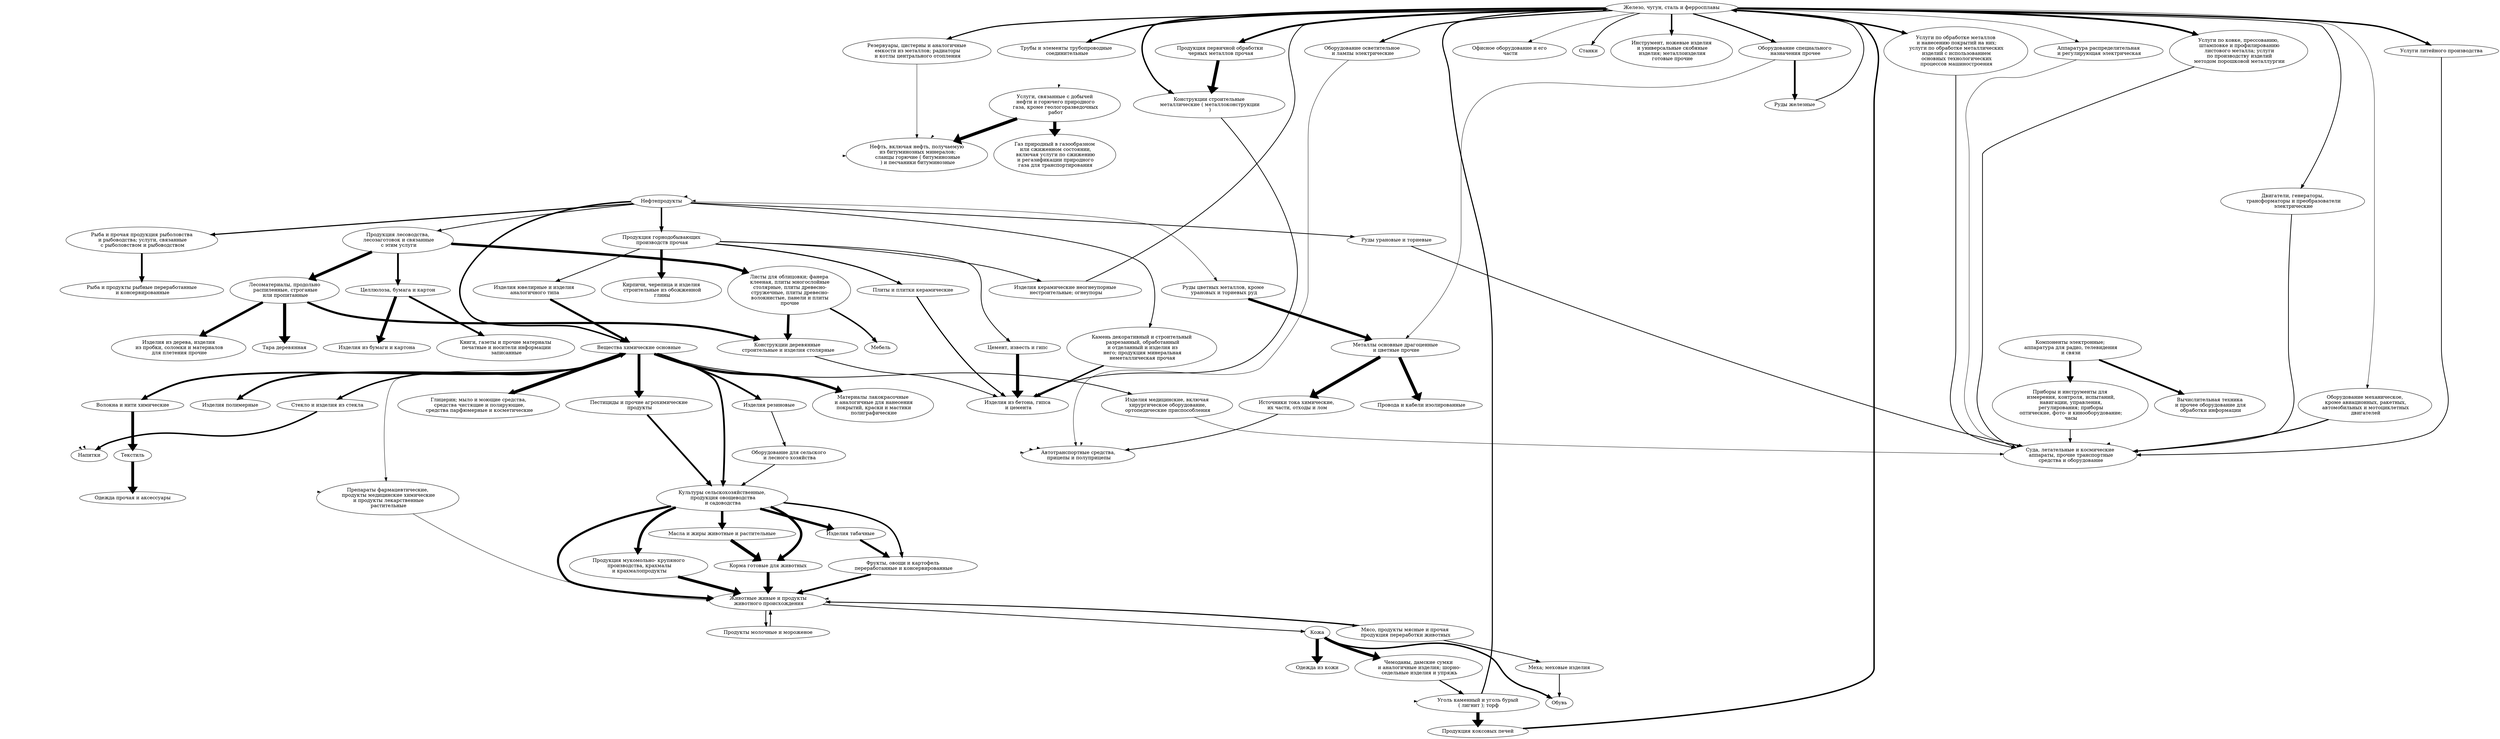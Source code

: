 digraph a {
    "Вычислительная техника
 и прочее оборудование для
 обработки информации" -> "Суда, летательные и космические
 аппараты, прочие транспортные
 средства и оборудование" [weight="5", penwidth="0"];
	"Волокна и нити химические" -> "Текстиль" [weight="83", penwidth="8"];
	"Корма готовые для животных" -> "Животные живые и продукты
 животного происхождения" [weight="87", penwidth="8"];
	"Приборы и инструменты для
 измерения, контроля, испытаний,
 навигации, управления,
 регулирования; приборы
 оптические, фото- и кинооборудование;
 часы" -> "Суда, летательные и космические
 аппараты, прочие транспортные
 средства и оборудование" [weight="29", penwidth="2"];
	"Продукция мукомольно- крупяного
 производства, крахмалы
 и крахмалопродукты" -> "Животные живые и продукты
 животного происхождения" [weight="85", penwidth="8"];
	"Оборудование осветительное
 и лампы электрические" -> "Автотранспортные средства,
 прицепы и полуприцепы" [weight="19", penwidth="1"];
	"Плиты и плитки керамические" -> "Изделия из бетона, гипса
 и цемента" [weight="38", penwidth="3"];
	"Руды железные" -> "Железо, чугун, сталь и ферросплавы" [weight="20", penwidth="2"];
	"Кожа" -> "Одежда из кожи" [weight="99", penwidth="9"];
	"Кожа" -> "Обувь" [weight="43", penwidth="4"];
	"Кожа" -> "Чемоданы, дамские сумки
 и аналогичные изделия; шорно-
 седельные изделия и упряжь" [weight="81", penwidth="8"];
	"Конструкции деревянные
 строительные и изделия столярные" -> "Изделия из бетона, гипса
 и цемента" [weight="20", penwidth="2"];
	"Резервуары, цистерны и аналогичные
 емкости из металлов; радиаторы
 и котлы центрального отопления" -> "Нефть, включая нефть, получаемую
 из битуминозных минералов;
 сланцы горючие ( битуминозные
 ) и песчаники битуминозные" [weight="17", penwidth="1"];
	"Двигатели, генераторы,
 трансформаторы и преобразователи
 электрические" -> "Суда, летательные и космические
 аппараты, прочие транспортные
 средства и оборудование" [weight="23", penwidth="2"];
	"Металлы основные драгоценные
 и цветные прочие" -> "Источники тока химические,
 их части, отходы и лом" [weight="91", penwidth="9"];
	"Металлы основные драгоценные
 и цветные прочие" -> "Провода и кабели изолированные" [weight="94", penwidth="9"];
	"Оборудование специального
 назначения прочее" -> "Руды железные" [weight="51", penwidth="5"];
	"Оборудование специального
 назначения прочее" -> "Металлы основные драгоценные
 и цветные прочие" [weight="17", penwidth="1"];
	"Продукты молочные и мороженое" -> "Животные живые и продукты
 животного происхождения" [weight="23", penwidth="2"];
	"Вещества химические основные" -> "Волокна и нити химические" [weight="53", penwidth="5"];
	"Вещества химические основные" -> "Изделия полимерные" [weight="57", penwidth="5"];
	"Вещества химические основные" -> "Глицерин; мыло и моющие средства,
 средства чистящие и полирующие,
 средства парфюмерные и косметические" [weight="57", penwidth="5"];
	"Вещества химические основные" -> "Пестициды и прочие агрохимические
 продукты" [weight="84", penwidth="8"];
	"Вещества химические основные" -> "Культуры сельскохозяйственные,
 продукция овощеводства
 и садоводства" [weight="55", penwidth="5"];
	"Вещества химические основные" -> "Препараты фармацевтические,
 продукты медицинские химические
 и продукты лекарственные
 растительные" [weight="15", penwidth="1"];
	"Вещества химические основные" -> "Стекло и изделия из стекла" [weight="47", penwidth="4"];
	"Вещества химические основные" -> "Материалы лакокрасочные
 и аналогичные для нанесения
 покрытий, краски и мастики
 полиграфические" [weight="72", penwidth="7"];
	"Вещества химические основные" -> "Изделия медицинские, включая
 хирургическое оборудование,
 ортопедические приспособления" [weight="22", penwidth="2"];
	"Вещества химические основные" -> "Изделия резиновые" [weight="57", penwidth="5"];
	"Трубы и элементы трубопроводные
 соединительные" -> "Услуги, связанные с добычей
 нефти и горючего природного
 газа, кроме геологоразведочных
 работ" [weight="5", penwidth="0"];
	"Трубы и элементы трубопроводные
 соединительные" -> "Нефть, включая нефть, получаемую
 из битуминозных минералов;
 сланцы горючие ( битуминозные
 ) и песчаники битуминозные" [weight="0", penwidth="0"];
	"Железо, чугун, сталь и ферросплавы" -> "Оборудование осветительное
 и лампы электрические" [weight="36", penwidth="3"];
	"Железо, чугун, сталь и ферросплавы" -> "Офисное оборудование и его
 части" [weight="13", penwidth="1"];
	"Железо, чугун, сталь и ферросплавы" -> "Автотранспортные средства,
 прицепы и полуприцепы" [weight="2", penwidth="0"];
	"Железо, чугун, сталь и ферросплавы" -> "Резервуары, цистерны и аналогичные
 емкости из металлов; радиаторы
 и котлы центрального отопления" [weight="39", penwidth="3"];
	"Железо, чугун, сталь и ферросплавы" -> "Двигатели, генераторы,
 трансформаторы и преобразователи
 электрические" [weight="23", penwidth="2"];
	"Железо, чугун, сталь и ферросплавы" -> "Станки" [weight="29", penwidth="2"];
	"Железо, чугун, сталь и ферросплавы" -> "Оборудование специального
 назначения прочее" [weight="34", penwidth="3"];
	"Железо, чугун, сталь и ферросплавы" -> "Трубы и элементы трубопроводные
 соединительные" [weight="47", penwidth="4"];
	"Железо, чугун, сталь и ферросплавы" -> "Инструмент, ножевые изделия
 и универсальные скобяные
 изделия; металлоизделия
 готовые прочие" [weight="41", penwidth="4"];
	"Железо, чугун, сталь и ферросплавы" -> "Оборудование механическое,
 кроме авиационных, ракетных,
 автомобильных и мотоциклетных
 двигателей" [weight="16", penwidth="1"];
	"Железо, чугун, сталь и ферросплавы" -> "Услуги литейного производства" [weight="46", penwidth="4"];
	"Железо, чугун, сталь и ферросплавы" -> "Услуги по обработке металлов
 и нанесению покрытий на них;
 услуги по обработке металлических
 изделий с использованием
 основных технологических
 процессов машиностроения" [weight="45", penwidth="4"];
	"Железо, чугун, сталь и ферросплавы" -> "Суда, летательные и космические
 аппараты, прочие транспортные
 средства и оборудование" [weight="7", penwidth="0"];
	"Железо, чугун, сталь и ферросплавы" -> "Аппаратура распределительная
 и регулирующая электрическая" [weight="18", penwidth="1"];
	"Железо, чугун, сталь и ферросплавы" -> "Продукция первичной обработки
 черных металлов прочая" [weight="53", penwidth="5"];
	"Железо, чугун, сталь и ферросплавы" -> "Конструкции строительные
 металлические ( металлоконструкции
 )" [weight="44", penwidth="4"];
	"Железо, чугун, сталь и ферросплавы" -> "Услуги по ковке, прессованию,
 штамповке и профилированию
 листового металла; услуги
 по производству изделий
 методом порошковой металлургии" [weight="51", penwidth="5"];
	"Меха; меховые изделия" -> "Обувь" [weight="28", penwidth="2"];
	"Оборудование механическое,
 кроме авиационных, ракетных,
 автомобильных и мотоциклетных
 двигателей" -> "Суда, летательные и космические
 аппараты, прочие транспортные
 средства и оборудование" [weight="32", penwidth="3"];
	"Руды цветных металлов, кроме
 урановых и ториевых руд" -> "Металлы основные драгоценные
 и цветные прочие" [weight="75", penwidth="7"];
	"Оборудование для сельского
 и лесного хозяйства" -> "Культуры сельскохозяйственные,
 продукция овощеводства
 и садоводства" [weight="27", penwidth="2"];
	"Изделия керамические неогнеупорные
 нестроительные; огнеупоры" -> "Железо, чугун, сталь и ферросплавы" [weight="27", penwidth="2"];
	"Тара деревянная" -> "Напитки" [weight="-2", penwidth="0"];
	"Услуги литейного производства" -> "Суда, летательные и космические
 аппараты, прочие транспортные
 средства и оборудование" [weight="27", penwidth="2"];
	"Камень декоративный и строительный
 разрезанный, обработанный
 и отделанный и изделия из
 него; продукция минеральная
 неметаллическая прочая" -> "Изделия из бетона, гипса
 и цемента" [weight="41", penwidth="4"];
	"Услуги, связанные с добычей
 нефти и горючего природного
 газа, кроме геологоразведочных
 работ" -> "Газ природный в газообразном
 или сжиженном состоянии,
 включая услуги по сжижению
 и регазификации природного
 газа для транспортирования" [weight="90", penwidth="9"];
	"Услуги, связанные с добычей
 нефти и горючего природного
 газа, кроме геологоразведочных
 работ" -> "Нефть, включая нефть, получаемую
 из битуминозных минералов;
 сланцы горючие ( битуминозные
 ) и песчаники битуминозные" [weight="93", penwidth="9"];
	"Глицерин; мыло и моющие средства,
 средства чистящие и полирующие,
 средства парфюмерные и косметические" -> "Вещества химические основные" [weight="57", penwidth="5"];
	"Пестициды и прочие агрохимические
 продукты" -> "Культуры сельскохозяйственные,
 продукция овощеводства
 и садоводства" [weight="58", penwidth="5"];
	"Источники тока химические,
 их части, отходы и лом" -> "Автотранспортные средства,
 прицепы и полуприцепы" [weight="29", penwidth="2"];
	"Цемент, известь и гипс" -> "Изделия из бетона, гипса
 и цемента" [weight="92", penwidth="9"];
	"Листы для облицовки; фанера
 клееная, плиты многослойные
 столярные, плиты древесно-
 стружечные, плиты древесно-
 волокнистые, панели и плиты
 прочие" -> "Конструкции деревянные
 строительные и изделия столярные" [weight="71", penwidth="7"];
	"Листы для облицовки; фанера
 клееная, плиты многослойные
 столярные, плиты древесно-
 стружечные, плиты древесно-
 волокнистые, панели и плиты
 прочие" -> "Мебель" [weight="41", penwidth="4"];
	"Провода и кабели изолированные" -> "Суда, летательные и космические
 аппараты, прочие транспортные
 средства и оборудование" [weight="8", penwidth="0"];
	"Одежда из кожи" -> "Нефть, включая нефть, получаемую
 из битуминозных минералов;
 сланцы горючие ( битуминозные
 ) и песчаники битуминозные" [weight="-1", penwidth="0"];
	"Газ природный в газообразном
 или сжиженном состоянии,
 включая услуги по сжижению
 и регазификации природного
 газа для транспортирования" -> "Нефтепродукты" [weight="5", penwidth="0"];
	"Животные живые и продукты
 животного происхождения" -> "Кожа" [weight="20", penwidth="2"];
	"Животные живые и продукты
 животного происхождения" -> "Продукты молочные и мороженое" [weight="23", penwidth="2"];
	"Животные живые и продукты
 животного происхождения" -> "Мясо, продукты мясные и прочая
 продукция переработки животных" [weight="23", penwidth="2"];
	"Нефть, включая нефть, получаемую
 из битуминозных минералов;
 сланцы горючие ( битуминозные
 ) и песчаники битуминозные" -> "Нефтепродукты" [weight="0", penwidth="0"];
	"Культуры сельскохозяйственные,
 продукция овощеводства
 и садоводства" -> "Корма готовые для животных" [weight="75", penwidth="7"];
	"Культуры сельскохозяйственные,
 продукция овощеводства
 и садоводства" -> "Продукция мукомольно- крупяного
 производства, крахмалы
 и крахмалопродукты" [weight="77", penwidth="7"];
	"Культуры сельскохозяйственные,
 продукция овощеводства
 и садоводства" -> "Животные живые и продукты
 животного происхождения" [weight="68", penwidth="6"];
	"Культуры сельскохозяйственные,
 продукция овощеводства
 и садоводства" -> "Масла и жиры животные и растительные" [weight="72", penwidth="7"];
	"Культуры сельскохозяйственные,
 продукция овощеводства
 и садоводства" -> "Фрукты, овощи и картофель
 переработанные и консервированные" [weight="48", penwidth="4"];
	"Культуры сельскохозяйственные,
 продукция овощеводства
 и садоводства" -> "Изделия табачные" [weight="71", penwidth="7"];
	"Услуги по обработке металлов
 и нанесению покрытий на них;
 услуги по обработке металлических
 изделий с использованием
 основных технологических
 процессов машиностроения" -> "Суда, летательные и космические
 аппараты, прочие транспортные
 средства и оборудование" [weight="26", penwidth="2"];
	"Изделия из бумаги и картона" -> "Напитки" [weight="3", penwidth="0"];
	"Рыба и прочая продукция рыболовства
 и рыбоводства; услуги, связанные
 с рыболовством и рыбоводством" -> "Рыба и продукты рыбные переработанные
 и консервированные" [weight="59", penwidth="5"];
	"Текстиль" -> "Одежда прочая и аксессуары" [weight="88", penwidth="8"];
	"Изделия ювелирные и изделия
 аналогичного типа" -> "Вещества химические основные" [weight="69", penwidth="6"];
	"Изделия из дерева, изделия
 из пробки, соломки и материалов
 для плетения прочие" -> "Животные живые и продукты
 животного происхождения" [weight="-1", penwidth="0"];
	"Масла и жиры животные и растительные" -> "Корма готовые для животных" [weight="97", penwidth="9"];
	"Уголь каменный и уголь бурый
 ( лигнит ); торф" -> "Железо, чугун, сталь и ферросплавы" [weight="38", penwidth="3"];
	"Уголь каменный и уголь бурый
 ( лигнит ); торф" -> "Продукция коксовых печей" [weight="92", penwidth="9"];
	"Фрукты, овощи и картофель
 переработанные и консервированные" -> "Животные живые и продукты
 животного происхождения" [weight="55", penwidth="5"];
	"Рыба и продукты рыбные переработанные
 и консервированные" -> "Животные живые и продукты
 животного происхождения" [weight="1", penwidth="0"];
	"Продукция лесоводства,
 лесозаготовок и связанные
 с этим услуги" -> "Листы для облицовки; фанера
 клееная, плиты многослойные
 столярные, плиты древесно-
 стружечные, плиты древесно-
 волокнистые, панели и плиты
 прочие" [weight="76", penwidth="7"];
	"Продукция лесоводства,
 лесозаготовок и связанные
 с этим услуги" -> "Лесоматериалы, продольно
 распиленные, строганые
 или пропитанные" [weight="85", penwidth="8"];
	"Продукция лесоводства,
 лесозаготовок и связанные
 с этим услуги" -> "Целлюлоза, бумага и картон" [weight="52", penwidth="5"];
	"Чемоданы, дамские сумки
 и аналогичные изделия; шорно-
 седельные изделия и упряжь" -> "Уголь каменный и уголь бурый
 ( лигнит ); торф" [weight="31", penwidth="3"];
	"Компоненты электронные;
 аппаратура для радио, телевидения
 и связи" -> "Вычислительная техника
 и прочее оборудование для
 обработки информации" [weight="52", penwidth="5"];
	"Компоненты электронные;
 аппаратура для радио, телевидения
 и связи" -> "Приборы и инструменты для
 измерения, контроля, испытаний,
 навигации, управления,
 регулирования; приборы
 оптические, фото- и кинооборудование;
 часы" [weight="64", penwidth="6"];
	"Аппаратура распределительная
 и регулирующая электрическая" -> "Суда, летательные и космические
 аппараты, прочие транспортные
 средства и оборудование" [weight="15", penwidth="1"];
	"Препараты фармацевтические,
 продукты медицинские химические
 и продукты лекарственные
 растительные" -> "Животные живые и продукты
 животного происхождения" [weight="13", penwidth="1"];
	"Стекло и изделия из стекла" -> "Напитки" [weight="44", penwidth="4"];
	"Напитки" -> "Препараты фармацевтические,
 продукты медицинские химические
 и продукты лекарственные
 растительные" [weight="7", penwidth="0"];
	"Мебель" -> "Автотранспортные средства,
 прицепы и полуприцепы" [weight="8", penwidth="0"];
	"Продукция первичной обработки
 черных металлов прочая" -> "Конструкции строительные
 металлические ( металлоконструкции
 )" [weight="97", penwidth="9"];
	"Материалы лакокрасочные
 и аналогичные для нанесения
 покрытий, краски и мастики
 полиграфические" -> "Автотранспортные средства,
 прицепы и полуприцепы" [weight="7", penwidth="0"];
	"Конструкции строительные
 металлические ( металлоконструкции
 )" -> "Изделия из бетона, гипса
 и цемента" [weight="27", penwidth="2"];
	"Нефтепродукты" -> "Вещества химические основные" [weight="45", penwidth="4"];
	"Нефтепродукты" -> "Руды цветных металлов, кроме
 урановых и ториевых руд" [weight="18", penwidth="1"];
	"Нефтепродукты" -> "Камень декоративный и строительный
 разрезанный, обработанный
 и отделанный и изделия из
 него; продукция минеральная
 неметаллическая прочая" [weight="21", penwidth="2"];
	"Нефтепродукты" -> "Рыба и прочая продукция рыболовства
 и рыбоводства; услуги, связанные
 с рыболовством и рыбоводством" [weight="30", penwidth="3"];
	"Нефтепродукты" -> "Уголь каменный и уголь бурый
 ( лигнит ); торф" [weight="7", penwidth="0"];
	"Нефтепродукты" -> "Продукция лесоводства,
 лесозаготовок и связанные
 с этим услуги" [weight="20", penwidth="2"];
	"Нефтепродукты" -> "Руды урановые и ториевые" [weight="21", penwidth="2"];
	"Нефтепродукты" -> "Продукция горнодобывающих
 производств прочая" [weight="40", penwidth="4"];
	"Руды урановые и ториевые" -> "Суда, летательные и космические
 аппараты, прочие транспортные
 средства и оборудование" [weight="21", penwidth="2"];
	"Продукция горнодобывающих
 производств прочая" -> "Плиты и плитки керамические" [weight="38", penwidth="3"];
	"Продукция горнодобывающих
 производств прочая" -> "Изделия керамические неогнеупорные
 нестроительные; огнеупоры" [weight="23", penwidth="2"];
	"Продукция горнодобывающих
 производств прочая" -> "Цемент, известь и гипс" [weight="21", penwidth="2"];
	"Продукция горнодобывающих
 производств прочая" -> "Изделия ювелирные и изделия
 аналогичного типа" [weight="23", penwidth="2"];
	"Продукция горнодобывающих
 производств прочая" -> "Кирпичи, черепица и изделия
 строительные из обожженной
 глины" [weight="73", penwidth="7"];
	"Мясо, продукты мясные и прочая
 продукция переработки животных" -> "Меха; меховые изделия" [weight="21", penwidth="2"];
	"Мясо, продукты мясные и прочая
 продукция переработки животных" -> "Животные живые и продукты
 животного происхождения" [weight="23", penwidth="2"];
	"Продукция коксовых печей" -> "Железо, чугун, сталь и ферросплавы" [weight="41", penwidth="4"];
	"Изделия табачные" -> "Фрукты, овощи и картофель
 переработанные и консервированные" [weight="64", penwidth="6"];
	"Услуги по ковке, прессованию,
 штамповке и профилированию
 листового металла; услуги
 по производству изделий
 методом порошковой металлургии" -> "Суда, летательные и космические
 аппараты, прочие транспортные
 средства и оборудование" [weight="22", penwidth="2"];
	"Кирпичи, черепица и изделия
 строительные из обожженной
 глины" -> "Животные живые и продукты
 животного происхождения" [weight="1", penwidth="0"];
	"Изделия медицинские, включая
 хирургическое оборудование,
 ортопедические приспособления" -> "Суда, летательные и космические
 аппараты, прочие транспортные
 средства и оборудование" [weight="11", penwidth="1"];
	"Лесоматериалы, продольно
 распиленные, строганые
 или пропитанные" -> "Конструкции деревянные
 строительные и изделия столярные" [weight="64", penwidth="6"];
	"Лесоматериалы, продольно
 распиленные, строганые
 или пропитанные" -> "Тара деревянная" [weight="96", penwidth="9"];
	"Лесоматериалы, продольно
 распиленные, строганые
 или пропитанные" -> "Изделия из дерева, изделия
 из пробки, соломки и материалов
 для плетения прочие" [weight="73", penwidth="7"];
	"Целлюлоза, бумага и картон" -> "Изделия из бумаги и картона" [weight="82", penwidth="8"];
	"Целлюлоза, бумага и картон" -> "Книги, газеты и прочие материалы
 печатные и носители информации
 записанные" [weight="52", penwidth="5"];
	"Изделия резиновые" -> "Автотранспортные средства,
 прицепы и полуприцепы" [weight="9", penwidth="0"];
	"Изделия резиновые" -> "Оборудование для сельского
 и лесного хозяйства" [weight="22", penwidth="2"];
}
